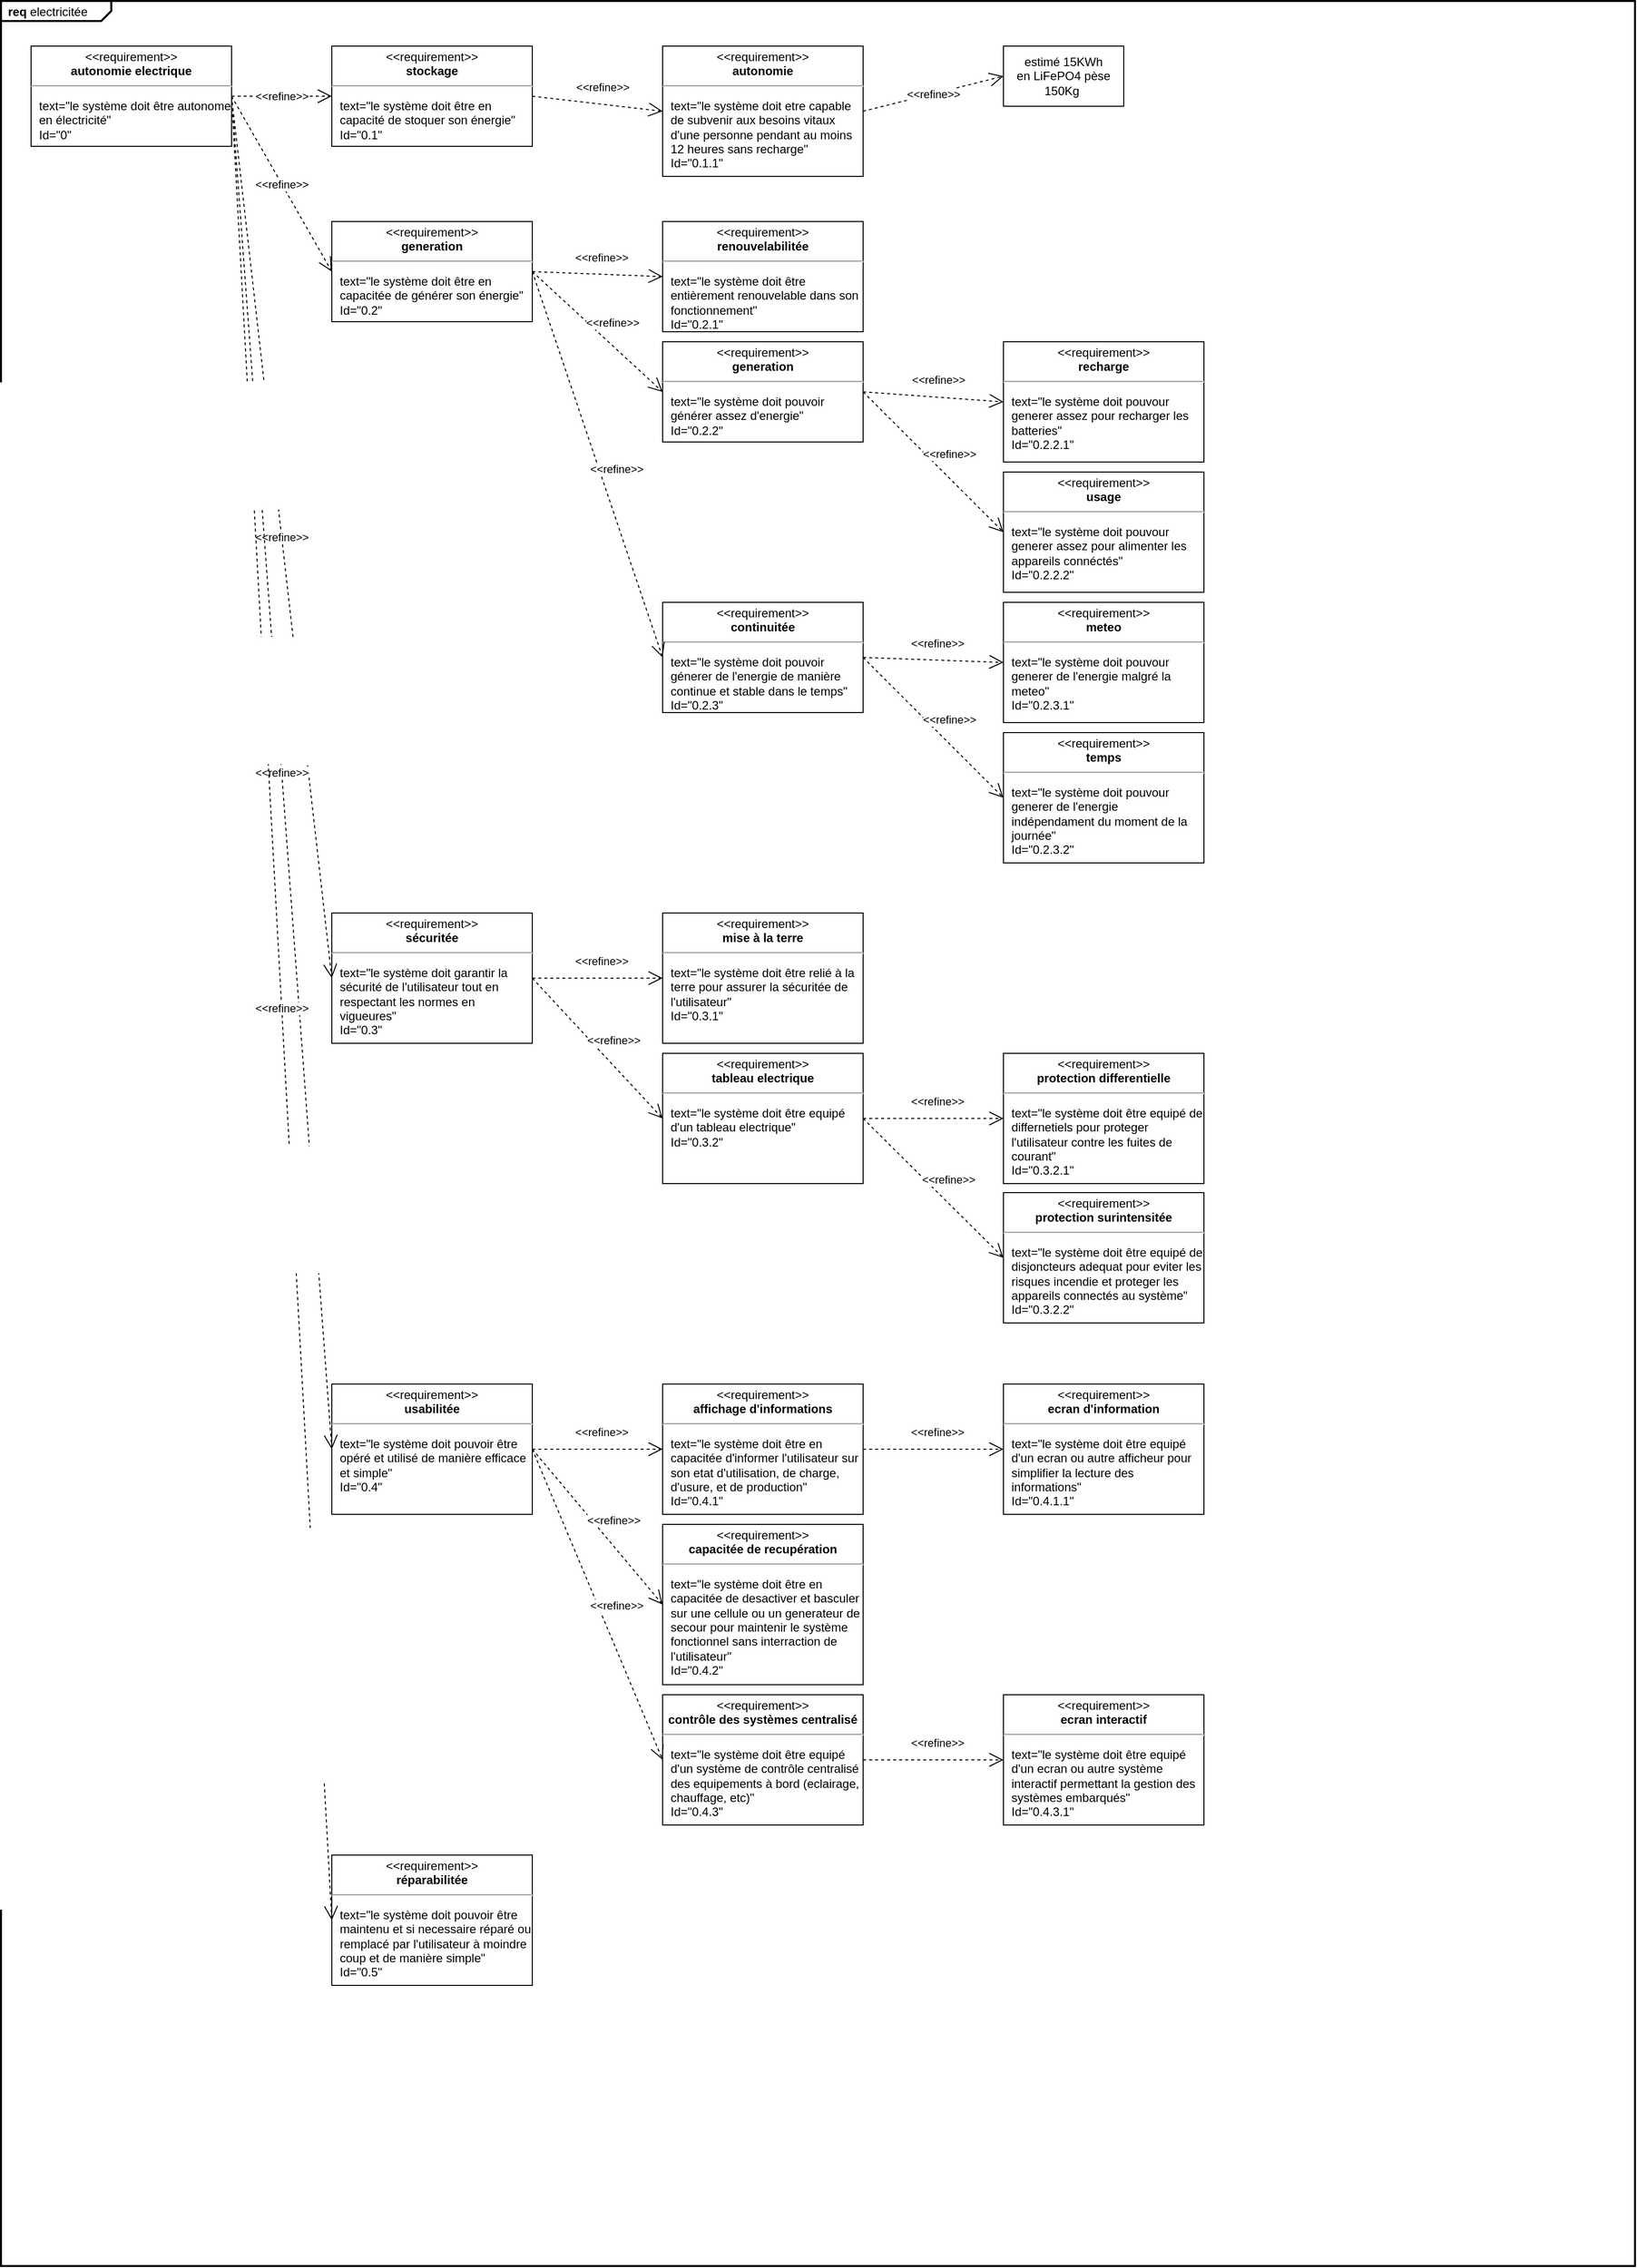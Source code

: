 <mxfile version="20.7.4" type="device"><diagram id="kJoW1zJYDhiS2NYjJ2JO" name="Page-1"><mxGraphModel dx="869" dy="536" grid="1" gridSize="10" guides="1" tooltips="1" connect="1" arrows="1" fold="1" page="1" pageScale="1" pageWidth="1654" pageHeight="1169" math="0" shadow="0"><root><mxCell id="0"/><mxCell id="1" parent="0"/><mxCell id="EKwMSrBccFuWNNPAdwjm-1" value="&lt;p style=&quot;margin:0px;margin-top:4px;margin-left:7px;text-align:left;&quot;&gt;&lt;b&gt;req&lt;/b&gt;  electricitée&lt;/p&gt;" style="html=1;shape=mxgraph.sysml.package;overflow=fill;labelX=110;strokeWidth=2;align=center;movable=0;resizable=0;rotatable=0;deletable=0;editable=0;connectable=0;" parent="1" vertex="1"><mxGeometry x="10" y="20" width="1630" height="2260" as="geometry"/></mxCell><mxCell id="pom8y43b_FZBgMrg_Oe9-1" value="&lt;p style=&quot;margin:0px;margin-top:4px;text-align:center;&quot;&gt;&amp;lt;&amp;lt;requirement&amp;gt;&amp;gt;&lt;br&gt;&lt;b&gt;autonomie electrique&lt;/b&gt;&lt;/p&gt;&lt;hr&gt;&lt;p&gt;&lt;/p&gt;&lt;p style=&quot;margin:0px;margin-left:8px;text-align:left;&quot;&gt;text=&quot;le système doit être autonome en électricité&quot;&lt;br&gt;Id=&quot;0&quot;&lt;/p&gt;" style="shape=rect;overflow=fill;html=1;whiteSpace=wrap;align=center;movable=1;resizable=1;rotatable=1;deletable=1;editable=1;connectable=1;" vertex="1" parent="1"><mxGeometry x="40" y="65" width="200" height="100" as="geometry"/></mxCell><mxCell id="pom8y43b_FZBgMrg_Oe9-4" value="&amp;lt;&amp;lt;refine&amp;gt;&amp;gt;" style="endArrow=open;edgeStyle=none;endSize=12;dashed=1;html=1;rounded=0;entryX=0;entryY=0.5;entryDx=0;entryDy=0;exitX=1;exitY=0.5;exitDx=0;exitDy=0;" edge="1" source="pom8y43b_FZBgMrg_Oe9-1" target="pom8y43b_FZBgMrg_Oe9-5" parent="1"><mxGeometry relative="1" as="geometry"><mxPoint x="230" y="590" as="sourcePoint"/><mxPoint x="361.25" y="360" as="targetPoint"/></mxGeometry></mxCell><mxCell id="pom8y43b_FZBgMrg_Oe9-5" value="&lt;p style=&quot;margin:0px;margin-top:4px;text-align:center;&quot;&gt;&amp;lt;&amp;lt;requirement&amp;gt;&amp;gt;&lt;br&gt;&lt;b&gt;stockage&lt;/b&gt;&lt;/p&gt;&lt;hr&gt;&lt;p&gt;&lt;/p&gt;&lt;p style=&quot;margin:0px;margin-left:8px;text-align:left;&quot;&gt;text=&quot;le système doit être en capacité de stoquer son énergie&quot;&lt;br&gt;Id=&quot;0.1&quot;&lt;/p&gt;" style="shape=rect;overflow=fill;html=1;whiteSpace=wrap;align=center;" vertex="1" parent="1"><mxGeometry x="340" y="65" width="200" height="100" as="geometry"/></mxCell><mxCell id="pom8y43b_FZBgMrg_Oe9-6" value="&lt;p style=&quot;margin:0px;margin-top:4px;text-align:center;&quot;&gt;&amp;lt;&amp;lt;requirement&amp;gt;&amp;gt;&lt;br&gt;&lt;b&gt;generation&lt;/b&gt;&lt;/p&gt;&lt;hr&gt;&lt;p&gt;&lt;/p&gt;&lt;p style=&quot;margin:0px;margin-left:8px;text-align:left;&quot;&gt;text=&quot;le système doit être en capacitée de générer son énergie&lt;span style=&quot;background-color: initial;&quot;&gt;&quot;&lt;/span&gt;&lt;/p&gt;&lt;p style=&quot;margin:0px;margin-left:8px;text-align:left;&quot;&gt;Id=&quot;0.2&quot;&lt;/p&gt;" style="shape=rect;overflow=fill;html=1;whiteSpace=wrap;align=center;" vertex="1" parent="1"><mxGeometry x="340" y="240" width="200" height="100" as="geometry"/></mxCell><mxCell id="pom8y43b_FZBgMrg_Oe9-7" value="&amp;lt;&amp;lt;refine&amp;gt;&amp;gt;" style="endArrow=open;edgeStyle=none;endSize=12;dashed=1;html=1;rounded=0;entryX=0;entryY=0.5;entryDx=0;entryDy=0;exitX=1;exitY=0.5;exitDx=0;exitDy=0;" edge="1" parent="1" source="pom8y43b_FZBgMrg_Oe9-1" target="pom8y43b_FZBgMrg_Oe9-6"><mxGeometry relative="1" as="geometry"><mxPoint x="240" y="570" as="sourcePoint"/><mxPoint x="330" y="150" as="targetPoint"/></mxGeometry></mxCell><mxCell id="pom8y43b_FZBgMrg_Oe9-8" value="&lt;p style=&quot;margin:0px;margin-top:4px;text-align:center;&quot;&gt;&amp;lt;&amp;lt;requirement&amp;gt;&amp;gt;&lt;br&gt;&lt;b&gt;sécuritée&lt;/b&gt;&lt;/p&gt;&lt;hr&gt;&lt;p&gt;&lt;/p&gt;&lt;p style=&quot;margin:0px;margin-left:8px;text-align:left;&quot;&gt;text=&quot;le système doit garantir la sécurité de l'utilisateur tout en respectant les normes en vigueures&lt;span style=&quot;background-color: initial;&quot;&gt;&quot;&lt;/span&gt;&lt;/p&gt;&lt;p style=&quot;margin:0px;margin-left:8px;text-align:left;&quot;&gt;Id=&quot;0.3&quot;&lt;/p&gt;" style="shape=rect;overflow=fill;html=1;whiteSpace=wrap;align=center;" vertex="1" parent="1"><mxGeometry x="340" y="930" width="200" height="130" as="geometry"/></mxCell><mxCell id="pom8y43b_FZBgMrg_Oe9-9" value="&amp;lt;&amp;lt;refine&amp;gt;&amp;gt;" style="endArrow=open;edgeStyle=none;endSize=12;dashed=1;html=1;rounded=0;entryX=0;entryY=0.5;entryDx=0;entryDy=0;exitX=1;exitY=0.5;exitDx=0;exitDy=0;" edge="1" parent="1" target="pom8y43b_FZBgMrg_Oe9-8" source="pom8y43b_FZBgMrg_Oe9-1"><mxGeometry relative="1" as="geometry"><mxPoint x="230" y="815" as="sourcePoint"/><mxPoint x="330" y="380" as="targetPoint"/></mxGeometry></mxCell><mxCell id="pom8y43b_FZBgMrg_Oe9-17" value="&lt;p style=&quot;margin:0px;margin-top:4px;text-align:center;&quot;&gt;&amp;lt;&amp;lt;requirement&amp;gt;&amp;gt;&lt;br&gt;&lt;b&gt;usabilitée&lt;/b&gt;&lt;/p&gt;&lt;hr&gt;&lt;p&gt;&lt;/p&gt;&lt;p style=&quot;margin:0px;margin-left:8px;text-align:left;&quot;&gt;text=&quot;le système doit pouvoir être opéré et utilisé de manière efficace et simple&lt;span style=&quot;background-color: initial;&quot;&gt;&quot;&lt;/span&gt;&lt;/p&gt;&lt;p style=&quot;margin:0px;margin-left:8px;text-align:left;&quot;&gt;Id=&quot;0.4&quot;&lt;/p&gt;" style="shape=rect;overflow=fill;html=1;whiteSpace=wrap;align=center;" vertex="1" parent="1"><mxGeometry x="340" y="1400" width="200" height="130" as="geometry"/></mxCell><mxCell id="pom8y43b_FZBgMrg_Oe9-18" value="&amp;lt;&amp;lt;refine&amp;gt;&amp;gt;" style="endArrow=open;edgeStyle=none;endSize=12;dashed=1;html=1;rounded=0;entryX=0;entryY=0.5;entryDx=0;entryDy=0;exitX=1;exitY=0.5;exitDx=0;exitDy=0;" edge="1" parent="1" target="pom8y43b_FZBgMrg_Oe9-17" source="pom8y43b_FZBgMrg_Oe9-1"><mxGeometry relative="1" as="geometry"><mxPoint x="230" y="970" as="sourcePoint"/><mxPoint x="330" y="540" as="targetPoint"/></mxGeometry></mxCell><mxCell id="pom8y43b_FZBgMrg_Oe9-19" value="&lt;p style=&quot;margin:0px;margin-top:4px;text-align:center;&quot;&gt;&amp;lt;&amp;lt;requirement&amp;gt;&amp;gt;&lt;br&gt;&lt;b&gt;réparabilitée&lt;/b&gt;&lt;/p&gt;&lt;hr&gt;&lt;p&gt;&lt;/p&gt;&lt;p style=&quot;margin:0px;margin-left:8px;text-align:left;&quot;&gt;text=&quot;le système doit pouvoir être maintenu et si necessaire réparé ou remplacé par l'utilisateur à moindre coup et de manière simple&lt;span style=&quot;background-color: initial;&quot;&gt;&quot;&lt;/span&gt;&lt;/p&gt;&lt;p style=&quot;margin:0px;margin-left:8px;text-align:left;&quot;&gt;Id=&quot;0.5&quot;&lt;/p&gt;" style="shape=rect;overflow=fill;html=1;whiteSpace=wrap;align=center;" vertex="1" parent="1"><mxGeometry x="340" y="1870" width="200" height="130" as="geometry"/></mxCell><mxCell id="pom8y43b_FZBgMrg_Oe9-20" value="&amp;lt;&amp;lt;refine&amp;gt;&amp;gt;" style="endArrow=open;edgeStyle=none;endSize=12;dashed=1;html=1;rounded=0;entryX=0;entryY=0.5;entryDx=0;entryDy=0;exitX=1;exitY=0.5;exitDx=0;exitDy=0;" edge="1" parent="1" target="pom8y43b_FZBgMrg_Oe9-19" source="pom8y43b_FZBgMrg_Oe9-1"><mxGeometry relative="1" as="geometry"><mxPoint x="220" y="720" as="sourcePoint"/><mxPoint x="330" y="720" as="targetPoint"/></mxGeometry></mxCell><mxCell id="pom8y43b_FZBgMrg_Oe9-24" value="&amp;lt;&amp;lt;refine&amp;gt;&amp;gt;" style="endArrow=open;edgeStyle=none;endSize=12;dashed=1;html=1;rounded=0;entryX=0;entryY=0.5;entryDx=0;entryDy=0;exitX=1;exitY=0.5;exitDx=0;exitDy=0;" edge="1" parent="1" source="pom8y43b_FZBgMrg_Oe9-5" target="pom8y43b_FZBgMrg_Oe9-25"><mxGeometry x="0.051" y="17" relative="1" as="geometry"><mxPoint x="240" y="590" as="sourcePoint"/><mxPoint x="700" y="60" as="targetPoint"/><mxPoint as="offset"/></mxGeometry></mxCell><mxCell id="pom8y43b_FZBgMrg_Oe9-25" value="&lt;p style=&quot;margin:0px;margin-top:4px;text-align:center;&quot;&gt;&amp;lt;&amp;lt;requirement&amp;gt;&amp;gt;&lt;br&gt;&lt;b&gt;autonomie&lt;/b&gt;&lt;/p&gt;&lt;hr&gt;&lt;p&gt;&lt;/p&gt;&lt;p style=&quot;margin:0px;margin-left:8px;text-align:left;&quot;&gt;text=&quot;le système doit etre capable de subvenir aux besoins vitaux d'une personne pendant au moins 12 heures sans recharge&quot;&lt;br&gt;Id=&quot;0.1.1&quot;&lt;/p&gt;" style="shape=rect;overflow=fill;html=1;whiteSpace=wrap;align=center;" vertex="1" parent="1"><mxGeometry x="670" y="65" width="200" height="130" as="geometry"/></mxCell><mxCell id="pom8y43b_FZBgMrg_Oe9-27" value="estimé 15KWh&lt;br&gt;en LiFePO4 pèse 150Kg&amp;nbsp;" style="shape=rect;html=1;whiteSpace=wrap;align=center;" vertex="1" parent="1"><mxGeometry x="1010" y="65" width="120" height="60" as="geometry"/></mxCell><mxCell id="pom8y43b_FZBgMrg_Oe9-28" value="&amp;lt;&amp;lt;refine&amp;gt;&amp;gt;" style="endArrow=open;edgeStyle=none;endSize=12;dashed=1;html=1;rounded=0;exitX=1;exitY=0.5;exitDx=0;exitDy=0;entryX=0;entryY=0.5;entryDx=0;entryDy=0;" edge="1" source="pom8y43b_FZBgMrg_Oe9-25" target="pom8y43b_FZBgMrg_Oe9-27" parent="1"><mxGeometry relative="1" as="geometry"><mxPoint x="770" y="470" as="sourcePoint"/></mxGeometry></mxCell><mxCell id="pom8y43b_FZBgMrg_Oe9-29" value="&lt;p style=&quot;margin:0px;margin-top:4px;text-align:center;&quot;&gt;&amp;lt;&amp;lt;requirement&amp;gt;&amp;gt;&lt;br&gt;&lt;b&gt;renouvelabilitée&lt;/b&gt;&lt;/p&gt;&lt;hr&gt;&lt;p&gt;&lt;/p&gt;&lt;p style=&quot;margin:0px;margin-left:8px;text-align:left;&quot;&gt;text=&quot;le système doit être entièrement renouvelable dans son fonctionnement&quot;&lt;br&gt;Id=&quot;0.2.1&quot;&lt;/p&gt;" style="shape=rect;overflow=fill;html=1;whiteSpace=wrap;align=center;" vertex="1" parent="1"><mxGeometry x="670" y="240" width="200" height="110" as="geometry"/></mxCell><mxCell id="pom8y43b_FZBgMrg_Oe9-31" value="&amp;lt;&amp;lt;refine&amp;gt;&amp;gt;" style="endArrow=open;edgeStyle=none;endSize=12;dashed=1;html=1;rounded=0;exitX=1;exitY=0.5;exitDx=0;exitDy=0;entryX=0;entryY=0.5;entryDx=0;entryDy=0;" edge="1" parent="1" source="pom8y43b_FZBgMrg_Oe9-6" target="pom8y43b_FZBgMrg_Oe9-29"><mxGeometry x="0.051" y="17" relative="1" as="geometry"><mxPoint x="530" y="110" as="sourcePoint"/><mxPoint x="630" y="300" as="targetPoint"/><mxPoint as="offset"/></mxGeometry></mxCell><mxCell id="pom8y43b_FZBgMrg_Oe9-32" value="&lt;p style=&quot;margin:0px;margin-top:4px;text-align:center;&quot;&gt;&amp;lt;&amp;lt;requirement&amp;gt;&amp;gt;&lt;br&gt;&lt;b&gt;generation&lt;/b&gt;&lt;/p&gt;&lt;hr&gt;&lt;p&gt;&lt;/p&gt;&lt;p style=&quot;margin:0px;margin-left:8px;text-align:left;&quot;&gt;text=&quot;le système doit pouvoir générer assez d'energie&quot;&lt;br&gt;Id=&quot;0.2.2&quot;&lt;/p&gt;" style="shape=rect;overflow=fill;html=1;whiteSpace=wrap;align=center;" vertex="1" parent="1"><mxGeometry x="670" y="360" width="200" height="100" as="geometry"/></mxCell><mxCell id="pom8y43b_FZBgMrg_Oe9-33" value="&amp;lt;&amp;lt;refine&amp;gt;&amp;gt;" style="endArrow=open;edgeStyle=none;endSize=12;dashed=1;html=1;rounded=0;entryX=0;entryY=0.5;entryDx=0;entryDy=0;exitX=1;exitY=0.5;exitDx=0;exitDy=0;" edge="1" parent="1" source="pom8y43b_FZBgMrg_Oe9-6" target="pom8y43b_FZBgMrg_Oe9-32"><mxGeometry x="0.051" y="17" relative="1" as="geometry"><mxPoint x="540" y="120" as="sourcePoint"/><mxPoint x="690" y="135" as="targetPoint"/><mxPoint as="offset"/></mxGeometry></mxCell><mxCell id="pom8y43b_FZBgMrg_Oe9-34" value="&lt;p style=&quot;margin:0px;margin-top:4px;text-align:center;&quot;&gt;&amp;lt;&amp;lt;requirement&amp;gt;&amp;gt;&lt;br&gt;&lt;b&gt;recharge&lt;/b&gt;&lt;/p&gt;&lt;hr&gt;&lt;p&gt;&lt;/p&gt;&lt;p style=&quot;margin:0px;margin-left:8px;text-align:left;&quot;&gt;text=&quot;le système doit pouvour generer assez pour recharger les batteries&quot;&lt;br&gt;Id=&quot;0.2.2.1&quot;&lt;/p&gt;" style="shape=rect;overflow=fill;html=1;whiteSpace=wrap;align=center;" vertex="1" parent="1"><mxGeometry x="1010" y="360" width="200" height="120" as="geometry"/></mxCell><mxCell id="pom8y43b_FZBgMrg_Oe9-35" value="&amp;lt;&amp;lt;refine&amp;gt;&amp;gt;" style="endArrow=open;edgeStyle=none;endSize=12;dashed=1;html=1;rounded=0;exitX=1;exitY=0.5;exitDx=0;exitDy=0;entryX=0;entryY=0.5;entryDx=0;entryDy=0;" edge="1" parent="1" target="pom8y43b_FZBgMrg_Oe9-34" source="pom8y43b_FZBgMrg_Oe9-32"><mxGeometry x="0.051" y="17" relative="1" as="geometry"><mxPoint x="880" y="410" as="sourcePoint"/><mxPoint x="980" y="350" as="targetPoint"/><mxPoint as="offset"/></mxGeometry></mxCell><mxCell id="pom8y43b_FZBgMrg_Oe9-36" value="&lt;p style=&quot;margin:0px;margin-top:4px;text-align:center;&quot;&gt;&amp;lt;&amp;lt;requirement&amp;gt;&amp;gt;&lt;br&gt;&lt;b&gt;usage&lt;/b&gt;&lt;/p&gt;&lt;hr&gt;&lt;p&gt;&lt;/p&gt;&lt;p style=&quot;margin:0px;margin-left:8px;text-align:left;&quot;&gt;text=&quot;le système doit pouvour generer assez pour alimenter les appareils connéctés&quot;&lt;br&gt;Id=&quot;0.2.2.2&quot;&lt;/p&gt;" style="shape=rect;overflow=fill;html=1;whiteSpace=wrap;align=center;" vertex="1" parent="1"><mxGeometry x="1010" y="490" width="200" height="120" as="geometry"/></mxCell><mxCell id="pom8y43b_FZBgMrg_Oe9-37" value="&amp;lt;&amp;lt;refine&amp;gt;&amp;gt;" style="endArrow=open;edgeStyle=none;endSize=12;dashed=1;html=1;rounded=0;exitX=1;exitY=0.5;exitDx=0;exitDy=0;entryX=0;entryY=0.5;entryDx=0;entryDy=0;" edge="1" parent="1" target="pom8y43b_FZBgMrg_Oe9-36" source="pom8y43b_FZBgMrg_Oe9-32"><mxGeometry x="0.051" y="17" relative="1" as="geometry"><mxPoint x="850" y="560" as="sourcePoint"/><mxPoint x="990" y="470" as="targetPoint"/><mxPoint as="offset"/></mxGeometry></mxCell><mxCell id="pom8y43b_FZBgMrg_Oe9-38" value="&lt;p style=&quot;margin:0px;margin-top:4px;text-align:center;&quot;&gt;&amp;lt;&amp;lt;requirement&amp;gt;&amp;gt;&lt;br&gt;&lt;b&gt;continuitée&lt;/b&gt;&lt;/p&gt;&lt;hr&gt;&lt;p&gt;&lt;/p&gt;&lt;p style=&quot;margin:0px;margin-left:8px;text-align:left;&quot;&gt;text=&quot;le système doit pouvoir génerer de l'energie de manière continue et stable dans le temps&quot;&lt;br&gt;Id=&quot;0.2.3&quot;&lt;/p&gt;" style="shape=rect;overflow=fill;html=1;whiteSpace=wrap;align=center;" vertex="1" parent="1"><mxGeometry x="670" y="620" width="200" height="110" as="geometry"/></mxCell><mxCell id="pom8y43b_FZBgMrg_Oe9-39" value="&amp;lt;&amp;lt;refine&amp;gt;&amp;gt;" style="endArrow=open;edgeStyle=none;endSize=12;dashed=1;html=1;rounded=0;entryX=0;entryY=0.5;entryDx=0;entryDy=0;exitX=1;exitY=0.5;exitDx=0;exitDy=0;" edge="1" parent="1" source="pom8y43b_FZBgMrg_Oe9-6" target="pom8y43b_FZBgMrg_Oe9-38"><mxGeometry x="0.051" y="17" relative="1" as="geometry"><mxPoint x="530" y="300" as="sourcePoint"/><mxPoint x="680" y="420" as="targetPoint"/><mxPoint as="offset"/></mxGeometry></mxCell><mxCell id="pom8y43b_FZBgMrg_Oe9-40" value="&lt;p style=&quot;margin:0px;margin-top:4px;text-align:center;&quot;&gt;&amp;lt;&amp;lt;requirement&amp;gt;&amp;gt;&lt;br&gt;&lt;b&gt;meteo&lt;/b&gt;&lt;/p&gt;&lt;hr&gt;&lt;p&gt;&lt;/p&gt;&lt;p style=&quot;margin:0px;margin-left:8px;text-align:left;&quot;&gt;text=&quot;le système doit pouvour generer de l'energie malgré la meteo&quot;&lt;br&gt;Id=&quot;0.2.3.1&quot;&lt;/p&gt;" style="shape=rect;overflow=fill;html=1;whiteSpace=wrap;align=center;" vertex="1" parent="1"><mxGeometry x="1010" y="620" width="200" height="120" as="geometry"/></mxCell><mxCell id="pom8y43b_FZBgMrg_Oe9-41" value="&amp;lt;&amp;lt;refine&amp;gt;&amp;gt;" style="endArrow=open;edgeStyle=none;endSize=12;dashed=1;html=1;rounded=0;exitX=1;exitY=0.5;exitDx=0;exitDy=0;entryX=0;entryY=0.5;entryDx=0;entryDy=0;" edge="1" parent="1" target="pom8y43b_FZBgMrg_Oe9-40" source="pom8y43b_FZBgMrg_Oe9-38"><mxGeometry x="0.051" y="17" relative="1" as="geometry"><mxPoint x="870" y="670" as="sourcePoint"/><mxPoint x="980" y="610" as="targetPoint"/><mxPoint as="offset"/></mxGeometry></mxCell><mxCell id="pom8y43b_FZBgMrg_Oe9-42" value="&lt;p style=&quot;margin:0px;margin-top:4px;text-align:center;&quot;&gt;&amp;lt;&amp;lt;requirement&amp;gt;&amp;gt;&lt;br&gt;&lt;b&gt;temps&lt;/b&gt;&lt;/p&gt;&lt;hr&gt;&lt;p&gt;&lt;/p&gt;&lt;p style=&quot;margin:0px;margin-left:8px;text-align:left;&quot;&gt;text=&quot;le système doit pouvour generer de l'energie indépendament du moment de la journée&quot;&lt;br&gt;Id=&quot;0.2.3.2&quot;&lt;/p&gt;" style="shape=rect;overflow=fill;html=1;whiteSpace=wrap;align=center;" vertex="1" parent="1"><mxGeometry x="1010" y="750" width="200" height="130" as="geometry"/></mxCell><mxCell id="pom8y43b_FZBgMrg_Oe9-43" value="&amp;lt;&amp;lt;refine&amp;gt;&amp;gt;" style="endArrow=open;edgeStyle=none;endSize=12;dashed=1;html=1;rounded=0;exitX=1;exitY=0.5;exitDx=0;exitDy=0;entryX=0;entryY=0.5;entryDx=0;entryDy=0;" edge="1" parent="1" target="pom8y43b_FZBgMrg_Oe9-42" source="pom8y43b_FZBgMrg_Oe9-38"><mxGeometry x="0.051" y="17" relative="1" as="geometry"><mxPoint x="870" y="655" as="sourcePoint"/><mxPoint x="980" y="740" as="targetPoint"/><mxPoint as="offset"/></mxGeometry></mxCell><mxCell id="pom8y43b_FZBgMrg_Oe9-44" value="&lt;p style=&quot;margin:0px;margin-top:4px;text-align:center;&quot;&gt;&amp;lt;&amp;lt;requirement&amp;gt;&amp;gt;&lt;br&gt;&lt;b&gt;mise à la terre&lt;/b&gt;&lt;/p&gt;&lt;hr&gt;&lt;p&gt;&lt;/p&gt;&lt;p style=&quot;margin:0px;margin-left:8px;text-align:left;&quot;&gt;text=&quot;le système doit être relié à la terre pour assurer la sécuritée de l'utilisateur&quot;&lt;br&gt;Id=&quot;0.3.1&quot;&lt;/p&gt;" style="shape=rect;overflow=fill;html=1;whiteSpace=wrap;align=center;" vertex="1" parent="1"><mxGeometry x="670" y="930" width="200" height="130" as="geometry"/></mxCell><mxCell id="pom8y43b_FZBgMrg_Oe9-45" value="&amp;lt;&amp;lt;refine&amp;gt;&amp;gt;" style="endArrow=open;edgeStyle=none;endSize=12;dashed=1;html=1;rounded=0;exitX=1;exitY=0.5;exitDx=0;exitDy=0;entryX=0;entryY=0.5;entryDx=0;entryDy=0;" edge="1" parent="1" target="pom8y43b_FZBgMrg_Oe9-44" source="pom8y43b_FZBgMrg_Oe9-8"><mxGeometry x="0.051" y="17" relative="1" as="geometry"><mxPoint x="550" y="960" as="sourcePoint"/><mxPoint x="660" y="1025" as="targetPoint"/><mxPoint as="offset"/></mxGeometry></mxCell><mxCell id="pom8y43b_FZBgMrg_Oe9-46" value="&lt;p style=&quot;margin:0px;margin-top:4px;text-align:center;&quot;&gt;&amp;lt;&amp;lt;requirement&amp;gt;&amp;gt;&lt;br&gt;&lt;b&gt;tableau electrique&lt;/b&gt;&lt;/p&gt;&lt;hr&gt;&lt;p&gt;&lt;/p&gt;&lt;p style=&quot;margin:0px;margin-left:8px;text-align:left;&quot;&gt;text=&quot;le système doit être equipé d'un tableau electrique&quot;&lt;br&gt;Id=&quot;0.3.2&quot;&lt;/p&gt;" style="shape=rect;overflow=fill;html=1;whiteSpace=wrap;align=center;" vertex="1" parent="1"><mxGeometry x="670" y="1070" width="200" height="130" as="geometry"/></mxCell><mxCell id="pom8y43b_FZBgMrg_Oe9-47" value="&amp;lt;&amp;lt;refine&amp;gt;&amp;gt;" style="endArrow=open;edgeStyle=none;endSize=12;dashed=1;html=1;rounded=0;exitX=1;exitY=0.5;exitDx=0;exitDy=0;entryX=0;entryY=0.5;entryDx=0;entryDy=0;" edge="1" parent="1" target="pom8y43b_FZBgMrg_Oe9-46" source="pom8y43b_FZBgMrg_Oe9-8"><mxGeometry x="0.051" y="17" relative="1" as="geometry"><mxPoint x="540" y="1095" as="sourcePoint"/><mxPoint x="660" y="1165" as="targetPoint"/><mxPoint as="offset"/></mxGeometry></mxCell><mxCell id="pom8y43b_FZBgMrg_Oe9-48" value="&lt;p style=&quot;margin:0px;margin-top:4px;text-align:center;&quot;&gt;&amp;lt;&amp;lt;requirement&amp;gt;&amp;gt;&lt;br&gt;&lt;b&gt;protection differentielle&lt;/b&gt;&lt;/p&gt;&lt;hr&gt;&lt;p&gt;&lt;/p&gt;&lt;p style=&quot;margin:0px;margin-left:8px;text-align:left;&quot;&gt;text=&quot;le système doit être equipé de differnetiels pour proteger l'utilisateur contre les fuites de courant&quot;&lt;br&gt;Id=&quot;0.3.2.1&quot;&lt;/p&gt;" style="shape=rect;overflow=fill;html=1;whiteSpace=wrap;align=center;" vertex="1" parent="1"><mxGeometry x="1010" y="1070" width="200" height="130" as="geometry"/></mxCell><mxCell id="pom8y43b_FZBgMrg_Oe9-49" value="&amp;lt;&amp;lt;refine&amp;gt;&amp;gt;" style="endArrow=open;edgeStyle=none;endSize=12;dashed=1;html=1;rounded=0;exitX=1;exitY=0.5;exitDx=0;exitDy=0;entryX=0;entryY=0.5;entryDx=0;entryDy=0;" edge="1" parent="1" target="pom8y43b_FZBgMrg_Oe9-48" source="pom8y43b_FZBgMrg_Oe9-46"><mxGeometry x="0.051" y="17" relative="1" as="geometry"><mxPoint x="890" y="955" as="sourcePoint"/><mxPoint x="1010" y="1165" as="targetPoint"/><mxPoint as="offset"/></mxGeometry></mxCell><mxCell id="pom8y43b_FZBgMrg_Oe9-50" value="&lt;p style=&quot;margin:0px;margin-top:4px;text-align:center;&quot;&gt;&amp;lt;&amp;lt;requirement&amp;gt;&amp;gt;&lt;br&gt;&lt;b&gt;protection surintensitée&lt;/b&gt;&lt;/p&gt;&lt;hr&gt;&lt;p&gt;&lt;/p&gt;&lt;p style=&quot;margin:0px;margin-left:8px;text-align:left;&quot;&gt;text=&quot;le système doit être equipé de disjoncteurs adequat pour eviter les risques incendie et proteger les appareils connectés au système&quot;&lt;br&gt;Id=&quot;0.3.2.2&quot;&lt;/p&gt;" style="shape=rect;overflow=fill;html=1;whiteSpace=wrap;align=center;" vertex="1" parent="1"><mxGeometry x="1010" y="1209" width="200" height="130" as="geometry"/></mxCell><mxCell id="pom8y43b_FZBgMrg_Oe9-51" value="&amp;lt;&amp;lt;refine&amp;gt;&amp;gt;" style="endArrow=open;edgeStyle=none;endSize=12;dashed=1;html=1;rounded=0;exitX=1;exitY=0.5;exitDx=0;exitDy=0;entryX=0;entryY=0.5;entryDx=0;entryDy=0;" edge="1" parent="1" target="pom8y43b_FZBgMrg_Oe9-50" source="pom8y43b_FZBgMrg_Oe9-46"><mxGeometry x="0.051" y="17" relative="1" as="geometry"><mxPoint x="870" y="1234" as="sourcePoint"/><mxPoint x="1010" y="1304" as="targetPoint"/><mxPoint as="offset"/></mxGeometry></mxCell><mxCell id="pom8y43b_FZBgMrg_Oe9-59" value="&lt;p style=&quot;margin:0px;margin-top:4px;text-align:center;&quot;&gt;&amp;lt;&amp;lt;requirement&amp;gt;&amp;gt;&lt;br&gt;&lt;b&gt;affichage d'informations&lt;/b&gt;&lt;/p&gt;&lt;hr&gt;&lt;p&gt;&lt;/p&gt;&lt;p style=&quot;margin:0px;margin-left:8px;text-align:left;&quot;&gt;text=&quot;le système doit être en capacitée d'informer l'utilisateur sur son etat d'utilisation, de charge, d'usure, et de production&quot;&lt;br&gt;Id=&quot;0.4.1&quot;&lt;/p&gt;" style="shape=rect;overflow=fill;html=1;whiteSpace=wrap;align=center;" vertex="1" parent="1"><mxGeometry x="670" y="1400" width="200" height="130" as="geometry"/></mxCell><mxCell id="pom8y43b_FZBgMrg_Oe9-60" value="&amp;lt;&amp;lt;refine&amp;gt;&amp;gt;" style="endArrow=open;edgeStyle=none;endSize=12;dashed=1;html=1;rounded=0;exitX=1;exitY=0.5;exitDx=0;exitDy=0;entryX=0;entryY=0.5;entryDx=0;entryDy=0;" edge="1" parent="1" target="pom8y43b_FZBgMrg_Oe9-59" source="pom8y43b_FZBgMrg_Oe9-17"><mxGeometry x="0.051" y="17" relative="1" as="geometry"><mxPoint x="610" y="1605" as="sourcePoint"/><mxPoint x="730" y="1635" as="targetPoint"/><mxPoint as="offset"/></mxGeometry></mxCell><mxCell id="pom8y43b_FZBgMrg_Oe9-61" value="&lt;p style=&quot;margin:0px;margin-top:4px;text-align:center;&quot;&gt;&amp;lt;&amp;lt;requirement&amp;gt;&amp;gt;&lt;br&gt;&lt;b&gt;ecran d'information&lt;/b&gt;&lt;/p&gt;&lt;hr&gt;&lt;p&gt;&lt;/p&gt;&lt;p style=&quot;margin:0px;margin-left:8px;text-align:left;&quot;&gt;text=&quot;le système doit être equipé d'un ecran ou autre afficheur pour simplifier la lecture des informations&quot;&lt;br&gt;Id=&quot;0.4.1.1&quot;&lt;/p&gt;" style="shape=rect;overflow=fill;html=1;whiteSpace=wrap;align=center;" vertex="1" parent="1"><mxGeometry x="1010" y="1400" width="200" height="130" as="geometry"/></mxCell><mxCell id="pom8y43b_FZBgMrg_Oe9-62" value="&amp;lt;&amp;lt;refine&amp;gt;&amp;gt;" style="endArrow=open;edgeStyle=none;endSize=12;dashed=1;html=1;rounded=0;exitX=1;exitY=0.5;exitDx=0;exitDy=0;entryX=0;entryY=0.5;entryDx=0;entryDy=0;" edge="1" parent="1" target="pom8y43b_FZBgMrg_Oe9-61" source="pom8y43b_FZBgMrg_Oe9-59"><mxGeometry x="0.051" y="17" relative="1" as="geometry"><mxPoint x="890" y="1465" as="sourcePoint"/><mxPoint x="1010" y="1495" as="targetPoint"/><mxPoint as="offset"/></mxGeometry></mxCell><mxCell id="pom8y43b_FZBgMrg_Oe9-63" value="&lt;p style=&quot;margin:0px;margin-top:4px;text-align:center;&quot;&gt;&amp;lt;&amp;lt;requirement&amp;gt;&amp;gt;&lt;br&gt;&lt;b&gt;capacitée de recupération&lt;/b&gt;&lt;/p&gt;&lt;hr&gt;&lt;p&gt;&lt;/p&gt;&lt;p style=&quot;margin:0px;margin-left:8px;text-align:left;&quot;&gt;text=&quot;le système doit être en capacitée de desactiver et basculer sur une cellule ou un generateur de secour pour maintenir le système fonctionnel sans interraction de l'utilisateur&quot;&lt;br&gt;Id=&quot;0.4.2&quot;&lt;/p&gt;" style="shape=rect;overflow=fill;html=1;whiteSpace=wrap;align=center;" vertex="1" parent="1"><mxGeometry x="670" y="1540" width="200" height="160" as="geometry"/></mxCell><mxCell id="pom8y43b_FZBgMrg_Oe9-64" value="&amp;lt;&amp;lt;refine&amp;gt;&amp;gt;" style="endArrow=open;edgeStyle=none;endSize=12;dashed=1;html=1;rounded=0;exitX=1;exitY=0.5;exitDx=0;exitDy=0;entryX=0;entryY=0.5;entryDx=0;entryDy=0;" edge="1" parent="1" target="pom8y43b_FZBgMrg_Oe9-63" source="pom8y43b_FZBgMrg_Oe9-17"><mxGeometry x="0.051" y="17" relative="1" as="geometry"><mxPoint x="540" y="1605" as="sourcePoint"/><mxPoint x="730" y="1775" as="targetPoint"/><mxPoint as="offset"/></mxGeometry></mxCell><mxCell id="pom8y43b_FZBgMrg_Oe9-65" value="&lt;p style=&quot;margin:0px;margin-top:4px;text-align:center;&quot;&gt;&amp;lt;&amp;lt;requirement&amp;gt;&amp;gt;&lt;br&gt;&lt;b&gt;contrôle des systèmes centralisé&lt;/b&gt;&lt;/p&gt;&lt;hr&gt;&lt;p&gt;&lt;/p&gt;&lt;p style=&quot;margin:0px;margin-left:8px;text-align:left;&quot;&gt;text=&quot;le système doit être equipé d'un système de contrôle centralisé des equipements à bord (eclairage, chauffage, etc)&quot;&lt;br&gt;Id=&quot;0.4.3&quot;&lt;/p&gt;" style="shape=rect;overflow=fill;html=1;whiteSpace=wrap;align=center;" vertex="1" parent="1"><mxGeometry x="670" y="1710" width="200" height="130" as="geometry"/></mxCell><mxCell id="pom8y43b_FZBgMrg_Oe9-66" value="&amp;lt;&amp;lt;refine&amp;gt;&amp;gt;" style="endArrow=open;edgeStyle=none;endSize=12;dashed=1;html=1;rounded=0;exitX=1;exitY=0.5;exitDx=0;exitDy=0;entryX=0;entryY=0.5;entryDx=0;entryDy=0;" edge="1" parent="1" target="pom8y43b_FZBgMrg_Oe9-65" source="pom8y43b_FZBgMrg_Oe9-17"><mxGeometry x="0.051" y="17" relative="1" as="geometry"><mxPoint x="540" y="1610" as="sourcePoint"/><mxPoint x="730" y="1920" as="targetPoint"/><mxPoint as="offset"/></mxGeometry></mxCell><mxCell id="pom8y43b_FZBgMrg_Oe9-67" value="&lt;p style=&quot;margin:0px;margin-top:4px;text-align:center;&quot;&gt;&amp;lt;&amp;lt;requirement&amp;gt;&amp;gt;&lt;br&gt;&lt;b&gt;ecran interactif&lt;/b&gt;&lt;/p&gt;&lt;hr&gt;&lt;p&gt;&lt;/p&gt;&lt;p style=&quot;margin:0px;margin-left:8px;text-align:left;&quot;&gt;text=&quot;le système doit être equipé d'un ecran ou autre système interactif permettant la gestion des systèmes embarqués&quot;&lt;br&gt;Id=&quot;0.4.3.1&quot;&lt;/p&gt;" style="shape=rect;overflow=fill;html=1;whiteSpace=wrap;align=center;" vertex="1" parent="1"><mxGeometry x="1010" y="1710" width="200" height="130" as="geometry"/></mxCell><mxCell id="pom8y43b_FZBgMrg_Oe9-68" value="&amp;lt;&amp;lt;refine&amp;gt;&amp;gt;" style="endArrow=open;edgeStyle=none;endSize=12;dashed=1;html=1;rounded=0;exitX=1;exitY=0.5;exitDx=0;exitDy=0;entryX=0;entryY=0.5;entryDx=0;entryDy=0;" edge="1" parent="1" target="pom8y43b_FZBgMrg_Oe9-67" source="pom8y43b_FZBgMrg_Oe9-65"><mxGeometry x="0.051" y="17" relative="1" as="geometry"><mxPoint x="890" y="1775" as="sourcePoint"/><mxPoint x="1030" y="1805" as="targetPoint"/><mxPoint as="offset"/></mxGeometry></mxCell></root></mxGraphModel></diagram></mxfile>